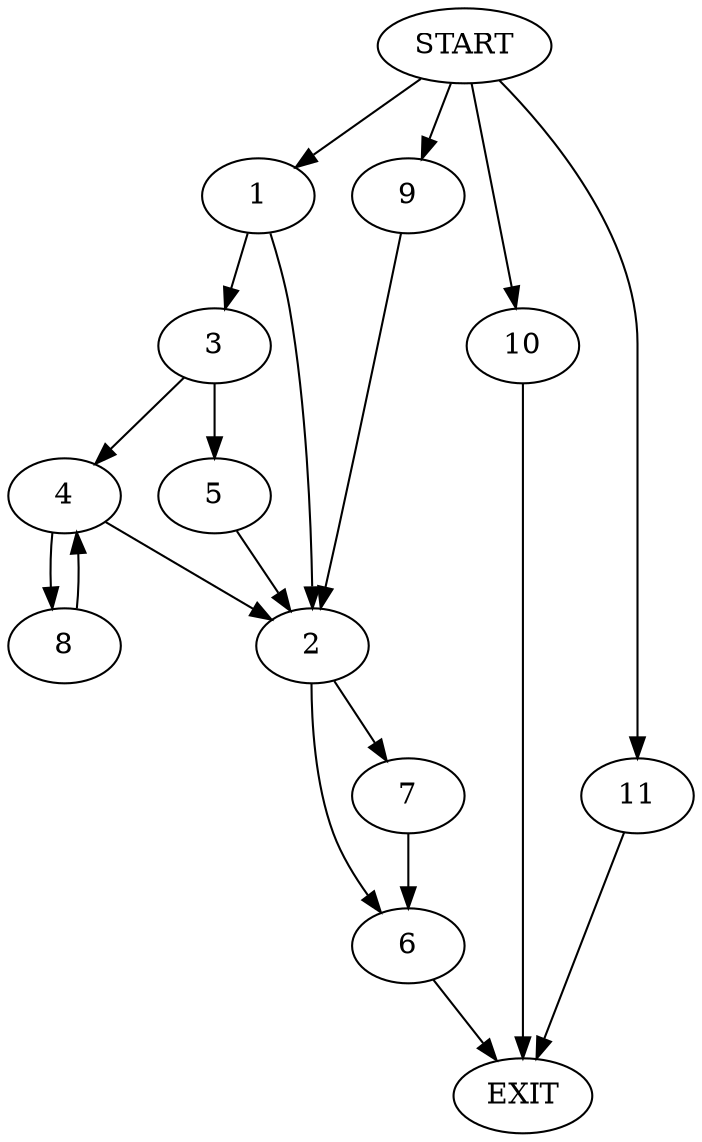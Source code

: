 digraph {
0 [label="START"]
12 [label="EXIT"]
0 -> 1
1 -> 2
1 -> 3
3 -> 4
3 -> 5
2 -> 6
2 -> 7
5 -> 2
4 -> 2
4 -> 8
8 -> 4
0 -> 9
9 -> 2
0 -> 10
10 -> 12
6 -> 12
7 -> 6
0 -> 11
11 -> 12
}
